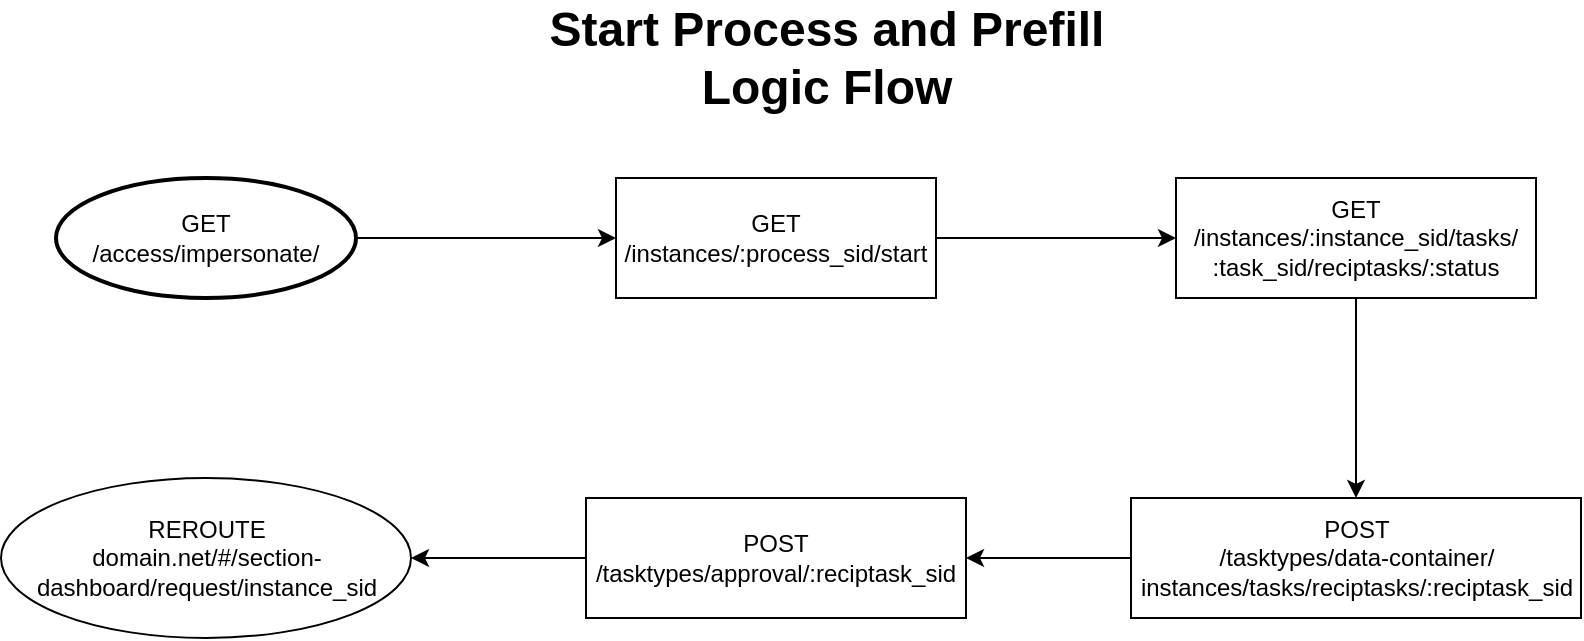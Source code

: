 <mxfile version="21.6.5" type="github">
  <diagram name="Page-1" id="hdmDzYM7WvVBYL8BVrtJ">
    <mxGraphModel dx="1434" dy="802" grid="1" gridSize="10" guides="1" tooltips="1" connect="1" arrows="1" fold="1" page="1" pageScale="1" pageWidth="850" pageHeight="1100" math="0" shadow="0">
      <root>
        <mxCell id="0" />
        <mxCell id="1" parent="0" />
        <mxCell id="ppo_4UwESWx6L-mW4Fb--4" style="edgeStyle=orthogonalEdgeStyle;rounded=0;orthogonalLoop=1;jettySize=auto;html=1;entryX=0;entryY=0.5;entryDx=0;entryDy=0;" edge="1" parent="1" source="ppo_4UwESWx6L-mW4Fb--1" target="ppo_4UwESWx6L-mW4Fb--3">
          <mxGeometry relative="1" as="geometry" />
        </mxCell>
        <mxCell id="ppo_4UwESWx6L-mW4Fb--1" value="GET&lt;br&gt;/access/impersonate/" style="strokeWidth=2;html=1;shape=mxgraph.flowchart.start_1;whiteSpace=wrap;" vertex="1" parent="1">
          <mxGeometry x="40" y="110" width="150" height="60" as="geometry" />
        </mxCell>
        <mxCell id="ppo_4UwESWx6L-mW4Fb--6" style="edgeStyle=orthogonalEdgeStyle;rounded=0;orthogonalLoop=1;jettySize=auto;html=1;" edge="1" parent="1" source="ppo_4UwESWx6L-mW4Fb--3" target="ppo_4UwESWx6L-mW4Fb--5">
          <mxGeometry relative="1" as="geometry" />
        </mxCell>
        <mxCell id="ppo_4UwESWx6L-mW4Fb--3" value="GET&lt;br&gt;/instances/:process_sid/start" style="rounded=0;whiteSpace=wrap;html=1;" vertex="1" parent="1">
          <mxGeometry x="320" y="110" width="160" height="60" as="geometry" />
        </mxCell>
        <mxCell id="ppo_4UwESWx6L-mW4Fb--8" style="edgeStyle=orthogonalEdgeStyle;rounded=0;orthogonalLoop=1;jettySize=auto;html=1;entryX=0.5;entryY=0;entryDx=0;entryDy=0;" edge="1" parent="1" source="ppo_4UwESWx6L-mW4Fb--5" target="ppo_4UwESWx6L-mW4Fb--7">
          <mxGeometry relative="1" as="geometry" />
        </mxCell>
        <mxCell id="ppo_4UwESWx6L-mW4Fb--5" value="GET&lt;br&gt;/instances/:instance_sid/tasks/&lt;br&gt;:task_sid/reciptasks/:status" style="rounded=0;whiteSpace=wrap;html=1;" vertex="1" parent="1">
          <mxGeometry x="600" y="110" width="180" height="60" as="geometry" />
        </mxCell>
        <mxCell id="ppo_4UwESWx6L-mW4Fb--12" style="edgeStyle=orthogonalEdgeStyle;rounded=0;orthogonalLoop=1;jettySize=auto;html=1;entryX=1;entryY=0.5;entryDx=0;entryDy=0;" edge="1" parent="1" source="ppo_4UwESWx6L-mW4Fb--7" target="ppo_4UwESWx6L-mW4Fb--11">
          <mxGeometry relative="1" as="geometry" />
        </mxCell>
        <mxCell id="ppo_4UwESWx6L-mW4Fb--7" value="POST&lt;br&gt;/tasktypes/data-container/&lt;br&gt;instances/tasks/reciptasks/:reciptask_sid" style="rounded=0;whiteSpace=wrap;html=1;" vertex="1" parent="1">
          <mxGeometry x="577.5" y="270" width="225" height="60" as="geometry" />
        </mxCell>
        <mxCell id="ppo_4UwESWx6L-mW4Fb--10" value="Start Process and Prefill&lt;br&gt;Logic Flow" style="text;strokeColor=none;fillColor=none;html=1;fontSize=24;fontStyle=1;verticalAlign=middle;align=center;" vertex="1" parent="1">
          <mxGeometry x="375" y="30" width="100" height="40" as="geometry" />
        </mxCell>
        <mxCell id="ppo_4UwESWx6L-mW4Fb--15" style="edgeStyle=orthogonalEdgeStyle;rounded=0;orthogonalLoop=1;jettySize=auto;html=1;entryX=1;entryY=0.5;entryDx=0;entryDy=0;" edge="1" parent="1" source="ppo_4UwESWx6L-mW4Fb--11" target="ppo_4UwESWx6L-mW4Fb--13">
          <mxGeometry relative="1" as="geometry" />
        </mxCell>
        <mxCell id="ppo_4UwESWx6L-mW4Fb--11" value="POST&lt;br&gt;/tasktypes/approval/:reciptask_sid" style="rounded=0;whiteSpace=wrap;html=1;" vertex="1" parent="1">
          <mxGeometry x="305" y="270" width="190" height="60" as="geometry" />
        </mxCell>
        <mxCell id="ppo_4UwESWx6L-mW4Fb--13" value="REROUTE&lt;br&gt;domain.net/#/section-dashboard/request/instance_sid" style="ellipse;whiteSpace=wrap;html=1;" vertex="1" parent="1">
          <mxGeometry x="12.5" y="260" width="205" height="80" as="geometry" />
        </mxCell>
      </root>
    </mxGraphModel>
  </diagram>
</mxfile>
